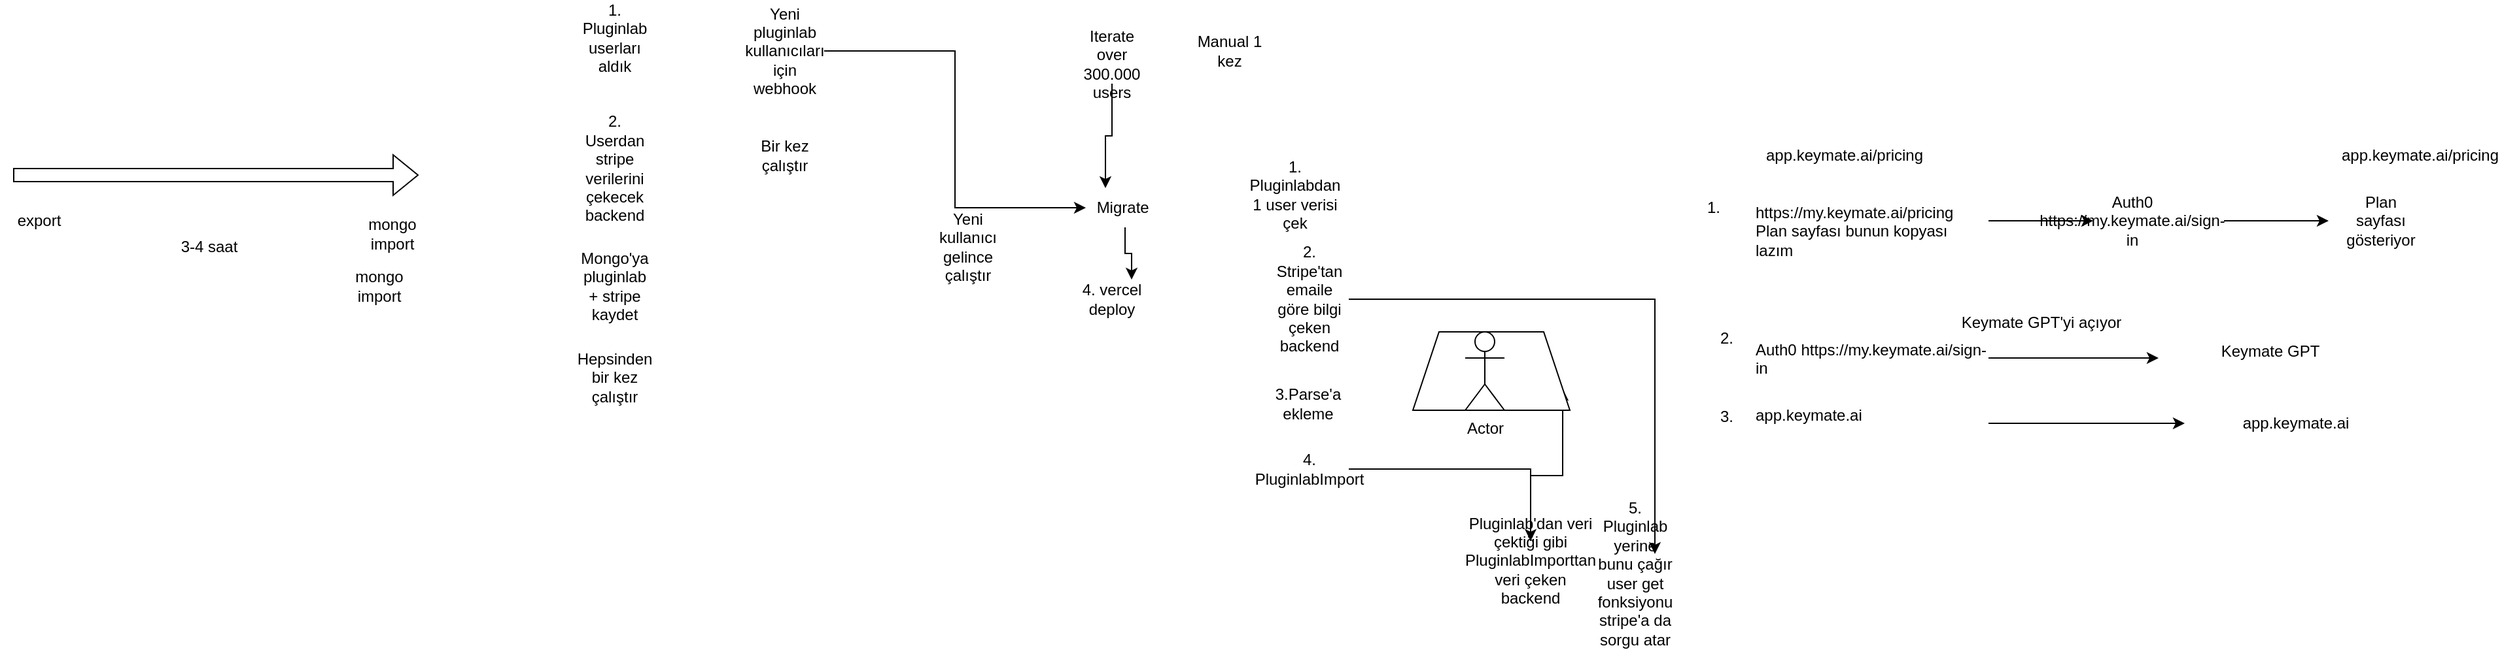 <mxfile version="24.7.10">
  <diagram name="Page-1" id="QFUGF1i81OGyTDEIsBkC">
    <mxGraphModel dx="972" dy="572" grid="1" gridSize="10" guides="1" tooltips="1" connect="1" arrows="1" fold="1" page="1" pageScale="1" pageWidth="827" pageHeight="1169" math="0" shadow="0">
      <root>
        <mxCell id="0" />
        <mxCell id="1" parent="0" />
        <mxCell id="f-AIvh3X5k20ONKogH7F-13" value="" style="shape=flexArrow;endArrow=classic;html=1;rounded=0;" edge="1" parent="1">
          <mxGeometry width="50" height="50" relative="1" as="geometry">
            <mxPoint x="250" y="320" as="sourcePoint" />
            <mxPoint x="560" y="320" as="targetPoint" />
          </mxGeometry>
        </mxCell>
        <mxCell id="f-AIvh3X5k20ONKogH7F-14" value="export" style="text;html=1;align=center;verticalAlign=middle;whiteSpace=wrap;rounded=0;" vertex="1" parent="1">
          <mxGeometry x="240" y="340" width="60" height="30" as="geometry" />
        </mxCell>
        <mxCell id="f-AIvh3X5k20ONKogH7F-15" value="mongo import" style="text;html=1;align=center;verticalAlign=middle;whiteSpace=wrap;rounded=0;" vertex="1" parent="1">
          <mxGeometry x="500" y="390" width="60" height="30" as="geometry" />
        </mxCell>
        <mxCell id="f-AIvh3X5k20ONKogH7F-16" value="3-4 saat" style="text;html=1;align=center;verticalAlign=middle;whiteSpace=wrap;rounded=0;" vertex="1" parent="1">
          <mxGeometry x="370" y="360" width="60" height="30" as="geometry" />
        </mxCell>
        <mxCell id="f-AIvh3X5k20ONKogH7F-17" value="mongo import" style="text;html=1;align=center;verticalAlign=middle;whiteSpace=wrap;rounded=0;" vertex="1" parent="1">
          <mxGeometry x="510" y="350" width="60" height="30" as="geometry" />
        </mxCell>
        <mxCell id="f-AIvh3X5k20ONKogH7F-18" value="1. Pluginlab userları aldık" style="text;html=1;align=center;verticalAlign=middle;whiteSpace=wrap;rounded=0;" vertex="1" parent="1">
          <mxGeometry x="680" y="200" width="60" height="30" as="geometry" />
        </mxCell>
        <mxCell id="f-AIvh3X5k20ONKogH7F-19" value="2. Userdan stripe verilerini çekecek backend" style="text;html=1;align=center;verticalAlign=middle;whiteSpace=wrap;rounded=0;" vertex="1" parent="1">
          <mxGeometry x="680" y="300" width="60" height="30" as="geometry" />
        </mxCell>
        <mxCell id="f-AIvh3X5k20ONKogH7F-20" value="Mongo&#39;ya pluginlab + stripe kaydet" style="text;html=1;align=center;verticalAlign=middle;whiteSpace=wrap;rounded=0;" vertex="1" parent="1">
          <mxGeometry x="680" y="390" width="60" height="30" as="geometry" />
        </mxCell>
        <mxCell id="f-AIvh3X5k20ONKogH7F-21" value="Hepsinden bir kez çalıştır" style="text;html=1;align=center;verticalAlign=middle;whiteSpace=wrap;rounded=0;" vertex="1" parent="1">
          <mxGeometry x="680" y="460" width="60" height="30" as="geometry" />
        </mxCell>
        <mxCell id="f-AIvh3X5k20ONKogH7F-22" value="Bir kez çalıştır" style="text;html=1;align=center;verticalAlign=middle;whiteSpace=wrap;rounded=0;" vertex="1" parent="1">
          <mxGeometry x="810" y="290" width="60" height="30" as="geometry" />
        </mxCell>
        <mxCell id="f-AIvh3X5k20ONKogH7F-27" style="edgeStyle=orthogonalEdgeStyle;rounded=0;orthogonalLoop=1;jettySize=auto;html=1;entryX=0;entryY=0.5;entryDx=0;entryDy=0;" edge="1" parent="1" source="f-AIvh3X5k20ONKogH7F-23" target="f-AIvh3X5k20ONKogH7F-25">
          <mxGeometry relative="1" as="geometry" />
        </mxCell>
        <mxCell id="f-AIvh3X5k20ONKogH7F-23" value="Yeni pluginlab kullanıcıları için webhook" style="text;html=1;align=center;verticalAlign=middle;whiteSpace=wrap;rounded=0;" vertex="1" parent="1">
          <mxGeometry x="810" y="210" width="60" height="30" as="geometry" />
        </mxCell>
        <mxCell id="f-AIvh3X5k20ONKogH7F-28" style="edgeStyle=orthogonalEdgeStyle;rounded=0;orthogonalLoop=1;jettySize=auto;html=1;entryX=0.25;entryY=0;entryDx=0;entryDy=0;" edge="1" parent="1" source="f-AIvh3X5k20ONKogH7F-24" target="f-AIvh3X5k20ONKogH7F-25">
          <mxGeometry relative="1" as="geometry" />
        </mxCell>
        <mxCell id="f-AIvh3X5k20ONKogH7F-24" value="Iterate over 300.000 users" style="text;html=1;align=center;verticalAlign=middle;whiteSpace=wrap;rounded=0;" vertex="1" parent="1">
          <mxGeometry x="1060" y="220" width="60" height="30" as="geometry" />
        </mxCell>
        <mxCell id="f-AIvh3X5k20ONKogH7F-35" style="edgeStyle=orthogonalEdgeStyle;rounded=0;orthogonalLoop=1;jettySize=auto;html=1;entryX=0.75;entryY=0;entryDx=0;entryDy=0;" edge="1" parent="1" source="f-AIvh3X5k20ONKogH7F-25" target="f-AIvh3X5k20ONKogH7F-34">
          <mxGeometry relative="1" as="geometry" />
        </mxCell>
        <mxCell id="f-AIvh3X5k20ONKogH7F-25" value="Migrate&amp;nbsp;" style="text;html=1;align=center;verticalAlign=middle;whiteSpace=wrap;rounded=0;" vertex="1" parent="1">
          <mxGeometry x="1070" y="330" width="60" height="30" as="geometry" />
        </mxCell>
        <mxCell id="f-AIvh3X5k20ONKogH7F-26" value="Manual 1 kez" style="text;html=1;align=center;verticalAlign=middle;whiteSpace=wrap;rounded=0;" vertex="1" parent="1">
          <mxGeometry x="1150" y="210" width="60" height="30" as="geometry" />
        </mxCell>
        <mxCell id="f-AIvh3X5k20ONKogH7F-29" value="Yeni kullanıcı gelince çalıştır" style="text;html=1;align=center;verticalAlign=middle;whiteSpace=wrap;rounded=0;" vertex="1" parent="1">
          <mxGeometry x="950" y="360" width="60" height="30" as="geometry" />
        </mxCell>
        <mxCell id="f-AIvh3X5k20ONKogH7F-30" value="1. Pluginlabdan 1 user verisi çek" style="text;html=1;align=center;verticalAlign=middle;whiteSpace=wrap;rounded=0;" vertex="1" parent="1">
          <mxGeometry x="1200" y="320" width="60" height="30" as="geometry" />
        </mxCell>
        <mxCell id="f-AIvh3X5k20ONKogH7F-48" style="edgeStyle=orthogonalEdgeStyle;rounded=0;orthogonalLoop=1;jettySize=auto;html=1;entryX=0.75;entryY=0;entryDx=0;entryDy=0;" edge="1" parent="1" source="f-AIvh3X5k20ONKogH7F-32" target="f-AIvh3X5k20ONKogH7F-45">
          <mxGeometry relative="1" as="geometry" />
        </mxCell>
        <mxCell id="f-AIvh3X5k20ONKogH7F-32" value="2. Stripe&#39;tan emaile göre bilgi çeken backend" style="text;html=1;align=center;verticalAlign=middle;whiteSpace=wrap;rounded=0;" vertex="1" parent="1">
          <mxGeometry x="1211" y="400" width="60" height="30" as="geometry" />
        </mxCell>
        <mxCell id="f-AIvh3X5k20ONKogH7F-33" value="3.Parse&#39;a ekleme" style="text;html=1;align=center;verticalAlign=middle;whiteSpace=wrap;rounded=0;" vertex="1" parent="1">
          <mxGeometry x="1210" y="480" width="60" height="30" as="geometry" />
        </mxCell>
        <mxCell id="f-AIvh3X5k20ONKogH7F-34" value="4. vercel deploy" style="text;html=1;align=center;verticalAlign=middle;whiteSpace=wrap;rounded=0;" vertex="1" parent="1">
          <mxGeometry x="1060" y="400" width="60" height="30" as="geometry" />
        </mxCell>
        <mxCell id="f-AIvh3X5k20ONKogH7F-40" style="edgeStyle=orthogonalEdgeStyle;rounded=0;orthogonalLoop=1;jettySize=auto;html=1;" edge="1" parent="1" source="f-AIvh3X5k20ONKogH7F-37" target="f-AIvh3X5k20ONKogH7F-38">
          <mxGeometry relative="1" as="geometry" />
        </mxCell>
        <mxCell id="f-AIvh3X5k20ONKogH7F-37" value="4. PluginlabImport" style="text;html=1;align=center;verticalAlign=middle;whiteSpace=wrap;rounded=0;" vertex="1" parent="1">
          <mxGeometry x="1211" y="530" width="60" height="30" as="geometry" />
        </mxCell>
        <mxCell id="f-AIvh3X5k20ONKogH7F-44" style="edgeStyle=orthogonalEdgeStyle;rounded=0;orthogonalLoop=1;jettySize=auto;html=1;entryX=1;entryY=0.75;entryDx=0;entryDy=0;" edge="1" parent="1" source="f-AIvh3X5k20ONKogH7F-38" target="f-AIvh3X5k20ONKogH7F-41">
          <mxGeometry relative="1" as="geometry" />
        </mxCell>
        <mxCell id="f-AIvh3X5k20ONKogH7F-38" value="Pluginlab&#39;dan veri çektiği gibi PluginlabImporttan veri çeken backend" style="text;html=1;align=center;verticalAlign=middle;whiteSpace=wrap;rounded=0;" vertex="1" parent="1">
          <mxGeometry x="1380" y="600" width="60" height="30" as="geometry" />
        </mxCell>
        <mxCell id="f-AIvh3X5k20ONKogH7F-41" value="" style="shape=trapezoid;perimeter=trapezoidPerimeter;whiteSpace=wrap;html=1;fixedSize=1;" vertex="1" parent="1">
          <mxGeometry x="1320" y="440" width="120" height="60" as="geometry" />
        </mxCell>
        <mxCell id="f-AIvh3X5k20ONKogH7F-42" value="Actor" style="shape=umlActor;verticalLabelPosition=bottom;verticalAlign=top;html=1;outlineConnect=0;" vertex="1" parent="1">
          <mxGeometry x="1360" y="440" width="30" height="60" as="geometry" />
        </mxCell>
        <mxCell id="f-AIvh3X5k20ONKogH7F-45" value="5. Pluginlab yerine bunu çağır user get fonksiyonu stripe&#39;a da sorgu atar" style="text;html=1;align=center;verticalAlign=middle;whiteSpace=wrap;rounded=0;" vertex="1" parent="1">
          <mxGeometry x="1460" y="610" width="60" height="30" as="geometry" />
        </mxCell>
        <mxCell id="f-AIvh3X5k20ONKogH7F-52" style="edgeStyle=orthogonalEdgeStyle;rounded=0;orthogonalLoop=1;jettySize=auto;html=1;" edge="1" parent="1" source="f-AIvh3X5k20ONKogH7F-49" target="f-AIvh3X5k20ONKogH7F-53">
          <mxGeometry relative="1" as="geometry">
            <mxPoint x="1850" y="355" as="targetPoint" />
          </mxGeometry>
        </mxCell>
        <UserObject label="https://my.keymate.ai/pricing Plan sayfası bunun kopyası lazım" link="https://my.keymate.ai/sign-in" id="f-AIvh3X5k20ONKogH7F-49">
          <mxCell style="text;whiteSpace=wrap;" vertex="1" parent="1">
            <mxGeometry x="1580" y="335" width="180" height="40" as="geometry" />
          </mxCell>
        </UserObject>
        <mxCell id="f-AIvh3X5k20ONKogH7F-57" style="edgeStyle=orthogonalEdgeStyle;rounded=0;orthogonalLoop=1;jettySize=auto;html=1;" edge="1" parent="1" source="f-AIvh3X5k20ONKogH7F-50">
          <mxGeometry relative="1" as="geometry">
            <mxPoint x="1890" y="460" as="targetPoint" />
          </mxGeometry>
        </mxCell>
        <UserObject label="Auth0 https://my.keymate.ai/sign-in" link="https://my.keymate.ai/sign-in" id="f-AIvh3X5k20ONKogH7F-50">
          <mxCell style="text;whiteSpace=wrap;" vertex="1" parent="1">
            <mxGeometry x="1580" y="440" width="180" height="40" as="geometry" />
          </mxCell>
        </UserObject>
        <mxCell id="f-AIvh3X5k20ONKogH7F-51" value="1." style="text;html=1;align=center;verticalAlign=middle;whiteSpace=wrap;rounded=0;" vertex="1" parent="1">
          <mxGeometry x="1520" y="330" width="60" height="30" as="geometry" />
        </mxCell>
        <mxCell id="f-AIvh3X5k20ONKogH7F-53" value="&lt;span style=&quot;text-align: left;&quot;&gt;Auth0 https://my.keymate.ai/sign-in&lt;/span&gt;" style="text;html=1;align=center;verticalAlign=middle;whiteSpace=wrap;rounded=0;" vertex="1" parent="1">
          <mxGeometry x="1840" y="340" width="60" height="30" as="geometry" />
        </mxCell>
        <mxCell id="f-AIvh3X5k20ONKogH7F-54" style="edgeStyle=orthogonalEdgeStyle;rounded=0;orthogonalLoop=1;jettySize=auto;html=1;" edge="1" parent="1">
          <mxGeometry relative="1" as="geometry">
            <mxPoint x="2020" y="355" as="targetPoint" />
            <mxPoint x="1940" y="355" as="sourcePoint" />
          </mxGeometry>
        </mxCell>
        <mxCell id="f-AIvh3X5k20ONKogH7F-55" value="Plan sayfası gösteriyor" style="text;html=1;align=center;verticalAlign=middle;whiteSpace=wrap;rounded=0;" vertex="1" parent="1">
          <mxGeometry x="2030" y="340" width="60" height="30" as="geometry" />
        </mxCell>
        <mxCell id="f-AIvh3X5k20ONKogH7F-56" value="2." style="text;html=1;align=center;verticalAlign=middle;whiteSpace=wrap;rounded=0;" vertex="1" parent="1">
          <mxGeometry x="1530" y="430" width="60" height="30" as="geometry" />
        </mxCell>
        <mxCell id="f-AIvh3X5k20ONKogH7F-58" value="Keymate GPT&#39;yi açıyor" style="text;html=1;align=center;verticalAlign=middle;resizable=0;points=[];autosize=1;strokeColor=none;fillColor=none;" vertex="1" parent="1">
          <mxGeometry x="1725" y="418" width="150" height="30" as="geometry" />
        </mxCell>
        <mxCell id="f-AIvh3X5k20ONKogH7F-59" value="Keymate GPT" style="text;html=1;align=center;verticalAlign=middle;resizable=0;points=[];autosize=1;strokeColor=none;fillColor=none;" vertex="1" parent="1">
          <mxGeometry x="1925" y="440" width="100" height="30" as="geometry" />
        </mxCell>
        <mxCell id="f-AIvh3X5k20ONKogH7F-60" value="3." style="text;html=1;align=center;verticalAlign=middle;whiteSpace=wrap;rounded=0;" vertex="1" parent="1">
          <mxGeometry x="1530" y="490" width="60" height="30" as="geometry" />
        </mxCell>
        <mxCell id="f-AIvh3X5k20ONKogH7F-62" style="edgeStyle=orthogonalEdgeStyle;rounded=0;orthogonalLoop=1;jettySize=auto;html=1;" edge="1" parent="1" source="f-AIvh3X5k20ONKogH7F-61">
          <mxGeometry relative="1" as="geometry">
            <mxPoint x="1910" y="510" as="targetPoint" />
          </mxGeometry>
        </mxCell>
        <UserObject label="app.keymate.ai" link="https://my.keymate.ai/sign-in" id="f-AIvh3X5k20ONKogH7F-61">
          <mxCell style="text;whiteSpace=wrap;" vertex="1" parent="1">
            <mxGeometry x="1580" y="490" width="180" height="40" as="geometry" />
          </mxCell>
        </UserObject>
        <mxCell id="f-AIvh3X5k20ONKogH7F-63" value="app.keymate.ai" style="text;html=1;align=center;verticalAlign=middle;whiteSpace=wrap;rounded=0;" vertex="1" parent="1">
          <mxGeometry x="1965" y="495" width="60" height="30" as="geometry" />
        </mxCell>
        <mxCell id="f-AIvh3X5k20ONKogH7F-64" value="app.keymate.ai/pricing" style="text;html=1;align=center;verticalAlign=middle;whiteSpace=wrap;rounded=0;" vertex="1" parent="1">
          <mxGeometry x="1620" y="290" width="60" height="30" as="geometry" />
        </mxCell>
        <mxCell id="f-AIvh3X5k20ONKogH7F-65" value="app.keymate.ai/pricing" style="text;html=1;align=center;verticalAlign=middle;whiteSpace=wrap;rounded=0;" vertex="1" parent="1">
          <mxGeometry x="2060" y="290" width="60" height="30" as="geometry" />
        </mxCell>
      </root>
    </mxGraphModel>
  </diagram>
</mxfile>

